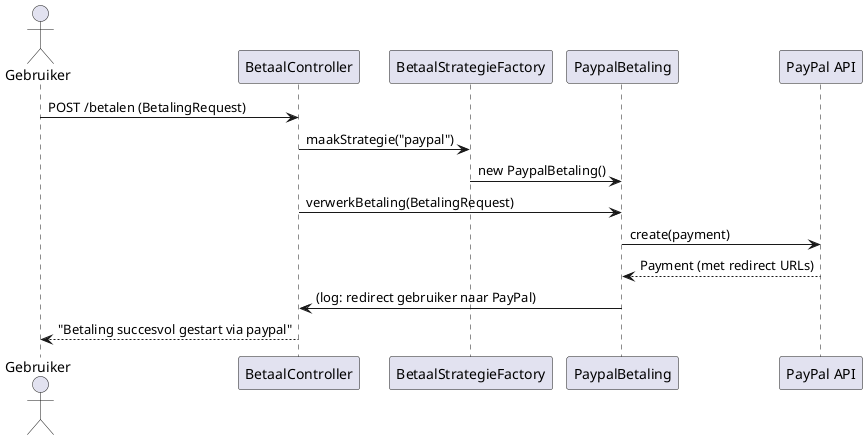 @startuml
actor Gebruiker
participant "BetaalController" as Controller
participant "BetaalStrategieFactory" as Factory
participant "PaypalBetaling" as Paypal
participant "PayPal API" as PayPalAPI

Gebruiker -> Controller : POST /betalen (BetalingRequest)
Controller -> Factory : maakStrategie("paypal")
Factory -> Paypal : new PaypalBetaling()

Controller -> Paypal : verwerkBetaling(BetalingRequest)
Paypal -> PayPalAPI : create(payment)
PayPalAPI --> Paypal : Payment (met redirect URLs)
Paypal -> Controller : (log: redirect gebruiker naar PayPal)

Controller --> Gebruiker : "Betaling succesvol gestart via paypal"
@enduml

